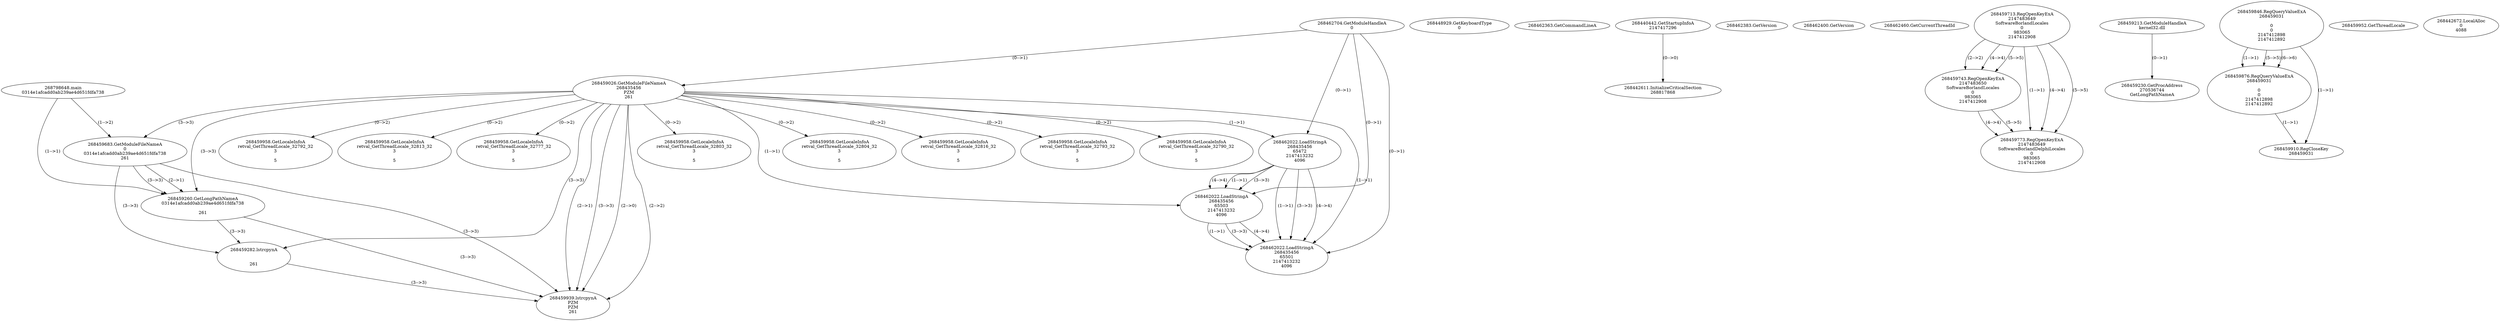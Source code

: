 // Global SCDG with merge call
digraph {
	0 [label="268798648.main
0314e1afcadd0ab239ae4d651fdfa738"]
	1 [label="268462704.GetModuleHandleA
0"]
	2 [label="268448929.GetKeyboardType
0"]
	3 [label="268462363.GetCommandLineA
"]
	4 [label="268440442.GetStartupInfoA
2147417296"]
	5 [label="268462383.GetVersion
"]
	6 [label="268462400.GetVersion
"]
	7 [label="268462460.GetCurrentThreadId
"]
	8 [label="268459026.GetModuleFileNameA
268435456
PZM
261"]
	1 -> 8 [label="(0-->1)"]
	9 [label="268459683.GetModuleFileNameA
0
0314e1afcadd0ab239ae4d651fdfa738
261"]
	0 -> 9 [label="(1-->2)"]
	8 -> 9 [label="(3-->3)"]
	10 [label="268459713.RegOpenKeyExA
2147483649
Software\Borland\Locales
0
983065
2147412908"]
	11 [label="268459213.GetModuleHandleA
kernel32.dll"]
	12 [label="268459230.GetProcAddress
270536744
GetLongPathNameA"]
	11 -> 12 [label="(0-->1)"]
	13 [label="268459260.GetLongPathNameA
0314e1afcadd0ab239ae4d651fdfa738

261"]
	0 -> 13 [label="(1-->1)"]
	9 -> 13 [label="(2-->1)"]
	8 -> 13 [label="(3-->3)"]
	9 -> 13 [label="(3-->3)"]
	14 [label="268459282.lstrcpynA


261"]
	8 -> 14 [label="(3-->3)"]
	9 -> 14 [label="(3-->3)"]
	13 -> 14 [label="(3-->3)"]
	15 [label="268459846.RegQueryValueExA
268459031

0
0
2147412898
2147412892"]
	16 [label="268459876.RegQueryValueExA
268459031

0
0
2147412898
2147412892"]
	15 -> 16 [label="(1-->1)"]
	15 -> 16 [label="(5-->5)"]
	15 -> 16 [label="(6-->6)"]
	17 [label="268459910.RegCloseKey
268459031"]
	15 -> 17 [label="(1-->1)"]
	16 -> 17 [label="(1-->1)"]
	18 [label="268459939.lstrcpynA
PZM
PZM
261"]
	8 -> 18 [label="(2-->1)"]
	8 -> 18 [label="(2-->2)"]
	8 -> 18 [label="(3-->3)"]
	9 -> 18 [label="(3-->3)"]
	13 -> 18 [label="(3-->3)"]
	14 -> 18 [label="(3-->3)"]
	8 -> 18 [label="(2-->0)"]
	19 [label="268459952.GetThreadLocale
"]
	20 [label="268459958.GetLocaleInfoA
retval_GetThreadLocale_32803_32
3

5"]
	8 -> 20 [label="(0-->2)"]
	21 [label="268462022.LoadStringA
268435456
65472
2147413232
4096"]
	1 -> 21 [label="(0-->1)"]
	8 -> 21 [label="(1-->1)"]
	22 [label="268462022.LoadStringA
268435456
65503
2147413232
4096"]
	1 -> 22 [label="(0-->1)"]
	8 -> 22 [label="(1-->1)"]
	21 -> 22 [label="(1-->1)"]
	21 -> 22 [label="(3-->3)"]
	21 -> 22 [label="(4-->4)"]
	23 [label="268442611.InitializeCriticalSection
268817868"]
	4 -> 23 [label="(0-->0)"]
	24 [label="268442672.LocalAlloc
0
4088"]
	25 [label="268459743.RegOpenKeyExA
2147483650
Software\Borland\Locales
0
983065
2147412908"]
	10 -> 25 [label="(2-->2)"]
	10 -> 25 [label="(4-->4)"]
	10 -> 25 [label="(5-->5)"]
	26 [label="268459773.RegOpenKeyExA
2147483649
Software\Borland\Delphi\Locales
0
983065
2147412908"]
	10 -> 26 [label="(1-->1)"]
	10 -> 26 [label="(4-->4)"]
	25 -> 26 [label="(4-->4)"]
	10 -> 26 [label="(5-->5)"]
	25 -> 26 [label="(5-->5)"]
	27 [label="268459958.GetLocaleInfoA
retval_GetThreadLocale_32804_32
3

5"]
	8 -> 27 [label="(0-->2)"]
	28 [label="268459958.GetLocaleInfoA
retval_GetThreadLocale_32816_32
3

5"]
	8 -> 28 [label="(0-->2)"]
	29 [label="268459958.GetLocaleInfoA
retval_GetThreadLocale_32793_32
3

5"]
	8 -> 29 [label="(0-->2)"]
	30 [label="268462022.LoadStringA
268435456
65501
2147413232
4096"]
	1 -> 30 [label="(0-->1)"]
	8 -> 30 [label="(1-->1)"]
	21 -> 30 [label="(1-->1)"]
	22 -> 30 [label="(1-->1)"]
	21 -> 30 [label="(3-->3)"]
	22 -> 30 [label="(3-->3)"]
	21 -> 30 [label="(4-->4)"]
	22 -> 30 [label="(4-->4)"]
	31 [label="268459958.GetLocaleInfoA
retval_GetThreadLocale_32790_32
3

5"]
	8 -> 31 [label="(0-->2)"]
	32 [label="268459958.GetLocaleInfoA
retval_GetThreadLocale_32792_32
3

5"]
	8 -> 32 [label="(0-->2)"]
	33 [label="268459958.GetLocaleInfoA
retval_GetThreadLocale_32813_32
3

5"]
	8 -> 33 [label="(0-->2)"]
	34 [label="268459958.GetLocaleInfoA
retval_GetThreadLocale_32777_32
3

5"]
	8 -> 34 [label="(0-->2)"]
}

